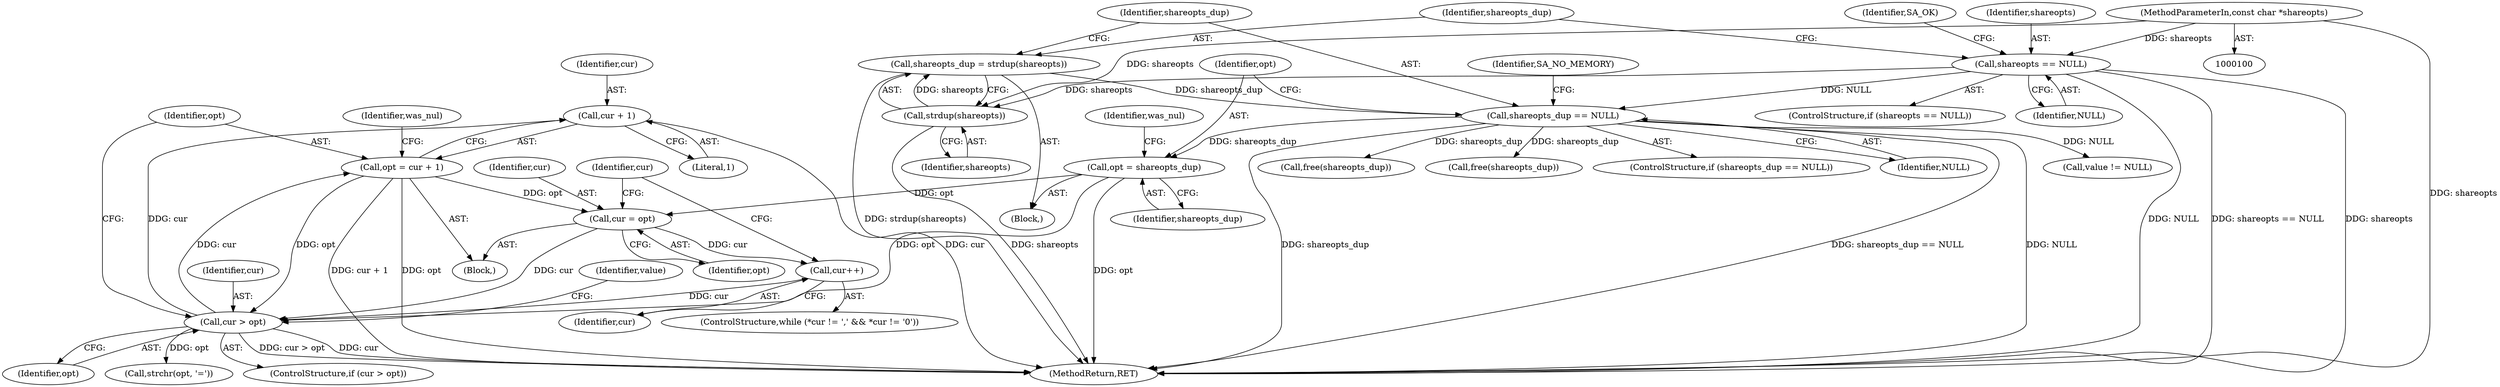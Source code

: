 digraph "1_zfs_99aa4d2b4fd12c6bef62d02ffd1b375ddd42fcf4@pointer" {
"1000201" [label="(Call,cur + 1)"];
"1000164" [label="(Call,cur > opt)"];
"1000149" [label="(Call,cur++)"];
"1000136" [label="(Call,cur = opt)"];
"1000199" [label="(Call,opt = cur + 1)"];
"1000127" [label="(Call,opt = shareopts_dup)"];
"1000122" [label="(Call,shareopts_dup == NULL)"];
"1000117" [label="(Call,shareopts_dup = strdup(shareopts))"];
"1000119" [label="(Call,strdup(shareopts))"];
"1000112" [label="(Call,shareopts == NULL)"];
"1000101" [label="(MethodParameterIn,const char *shareopts)"];
"1000116" [label="(Identifier,SA_OK)"];
"1000111" [label="(ControlStructure,if (shareopts == NULL))"];
"1000117" [label="(Call,shareopts_dup = strdup(shareopts))"];
"1000138" [label="(Identifier,opt)"];
"1000170" [label="(Call,strchr(opt, '='))"];
"1000199" [label="(Call,opt = cur + 1)"];
"1000101" [label="(MethodParameterIn,const char *shareopts)"];
"1000163" [label="(ControlStructure,if (cur > opt))"];
"1000114" [label="(Identifier,NULL)"];
"1000136" [label="(Call,cur = opt)"];
"1000120" [label="(Identifier,shareopts)"];
"1000166" [label="(Identifier,opt)"];
"1000127" [label="(Call,opt = shareopts_dup)"];
"1000205" [label="(Identifier,was_nul)"];
"1000174" [label="(Call,value != NULL)"];
"1000119" [label="(Call,strdup(shareopts))"];
"1000124" [label="(Identifier,NULL)"];
"1000207" [label="(Call,free(shareopts_dup))"];
"1000118" [label="(Identifier,shareopts_dup)"];
"1000113" [label="(Identifier,shareopts)"];
"1000135" [label="(Block,)"];
"1000129" [label="(Identifier,shareopts_dup)"];
"1000123" [label="(Identifier,shareopts_dup)"];
"1000137" [label="(Identifier,cur)"];
"1000150" [label="(Identifier,cur)"];
"1000131" [label="(Identifier,was_nul)"];
"1000211" [label="(MethodReturn,RET)"];
"1000112" [label="(Call,shareopts == NULL)"];
"1000200" [label="(Identifier,opt)"];
"1000128" [label="(Identifier,opt)"];
"1000165" [label="(Identifier,cur)"];
"1000149" [label="(Call,cur++)"];
"1000195" [label="(Call,free(shareopts_dup))"];
"1000201" [label="(Call,cur + 1)"];
"1000203" [label="(Literal,1)"];
"1000202" [label="(Identifier,cur)"];
"1000169" [label="(Identifier,value)"];
"1000164" [label="(Call,cur > opt)"];
"1000139" [label="(ControlStructure,while (*cur != ',' && *cur != '\0'))"];
"1000143" [label="(Identifier,cur)"];
"1000122" [label="(Call,shareopts_dup == NULL)"];
"1000126" [label="(Identifier,SA_NO_MEMORY)"];
"1000104" [label="(Block,)"];
"1000121" [label="(ControlStructure,if (shareopts_dup == NULL))"];
"1000201" -> "1000199"  [label="AST: "];
"1000201" -> "1000203"  [label="CFG: "];
"1000202" -> "1000201"  [label="AST: "];
"1000203" -> "1000201"  [label="AST: "];
"1000199" -> "1000201"  [label="CFG: "];
"1000201" -> "1000211"  [label="DDG: cur"];
"1000164" -> "1000201"  [label="DDG: cur"];
"1000164" -> "1000163"  [label="AST: "];
"1000164" -> "1000166"  [label="CFG: "];
"1000165" -> "1000164"  [label="AST: "];
"1000166" -> "1000164"  [label="AST: "];
"1000169" -> "1000164"  [label="CFG: "];
"1000200" -> "1000164"  [label="CFG: "];
"1000164" -> "1000211"  [label="DDG: cur > opt"];
"1000164" -> "1000211"  [label="DDG: cur"];
"1000149" -> "1000164"  [label="DDG: cur"];
"1000136" -> "1000164"  [label="DDG: cur"];
"1000199" -> "1000164"  [label="DDG: opt"];
"1000127" -> "1000164"  [label="DDG: opt"];
"1000164" -> "1000170"  [label="DDG: opt"];
"1000164" -> "1000199"  [label="DDG: cur"];
"1000149" -> "1000139"  [label="AST: "];
"1000149" -> "1000150"  [label="CFG: "];
"1000150" -> "1000149"  [label="AST: "];
"1000143" -> "1000149"  [label="CFG: "];
"1000136" -> "1000149"  [label="DDG: cur"];
"1000136" -> "1000135"  [label="AST: "];
"1000136" -> "1000138"  [label="CFG: "];
"1000137" -> "1000136"  [label="AST: "];
"1000138" -> "1000136"  [label="AST: "];
"1000143" -> "1000136"  [label="CFG: "];
"1000199" -> "1000136"  [label="DDG: opt"];
"1000127" -> "1000136"  [label="DDG: opt"];
"1000199" -> "1000135"  [label="AST: "];
"1000200" -> "1000199"  [label="AST: "];
"1000205" -> "1000199"  [label="CFG: "];
"1000199" -> "1000211"  [label="DDG: cur + 1"];
"1000199" -> "1000211"  [label="DDG: opt"];
"1000127" -> "1000104"  [label="AST: "];
"1000127" -> "1000129"  [label="CFG: "];
"1000128" -> "1000127"  [label="AST: "];
"1000129" -> "1000127"  [label="AST: "];
"1000131" -> "1000127"  [label="CFG: "];
"1000127" -> "1000211"  [label="DDG: opt"];
"1000122" -> "1000127"  [label="DDG: shareopts_dup"];
"1000122" -> "1000121"  [label="AST: "];
"1000122" -> "1000124"  [label="CFG: "];
"1000123" -> "1000122"  [label="AST: "];
"1000124" -> "1000122"  [label="AST: "];
"1000126" -> "1000122"  [label="CFG: "];
"1000128" -> "1000122"  [label="CFG: "];
"1000122" -> "1000211"  [label="DDG: shareopts_dup"];
"1000122" -> "1000211"  [label="DDG: shareopts_dup == NULL"];
"1000122" -> "1000211"  [label="DDG: NULL"];
"1000117" -> "1000122"  [label="DDG: shareopts_dup"];
"1000112" -> "1000122"  [label="DDG: NULL"];
"1000122" -> "1000174"  [label="DDG: NULL"];
"1000122" -> "1000195"  [label="DDG: shareopts_dup"];
"1000122" -> "1000207"  [label="DDG: shareopts_dup"];
"1000117" -> "1000104"  [label="AST: "];
"1000117" -> "1000119"  [label="CFG: "];
"1000118" -> "1000117"  [label="AST: "];
"1000119" -> "1000117"  [label="AST: "];
"1000123" -> "1000117"  [label="CFG: "];
"1000117" -> "1000211"  [label="DDG: strdup(shareopts)"];
"1000119" -> "1000117"  [label="DDG: shareopts"];
"1000119" -> "1000120"  [label="CFG: "];
"1000120" -> "1000119"  [label="AST: "];
"1000119" -> "1000211"  [label="DDG: shareopts"];
"1000112" -> "1000119"  [label="DDG: shareopts"];
"1000101" -> "1000119"  [label="DDG: shareopts"];
"1000112" -> "1000111"  [label="AST: "];
"1000112" -> "1000114"  [label="CFG: "];
"1000113" -> "1000112"  [label="AST: "];
"1000114" -> "1000112"  [label="AST: "];
"1000116" -> "1000112"  [label="CFG: "];
"1000118" -> "1000112"  [label="CFG: "];
"1000112" -> "1000211"  [label="DDG: NULL"];
"1000112" -> "1000211"  [label="DDG: shareopts == NULL"];
"1000112" -> "1000211"  [label="DDG: shareopts"];
"1000101" -> "1000112"  [label="DDG: shareopts"];
"1000101" -> "1000100"  [label="AST: "];
"1000101" -> "1000211"  [label="DDG: shareopts"];
}
